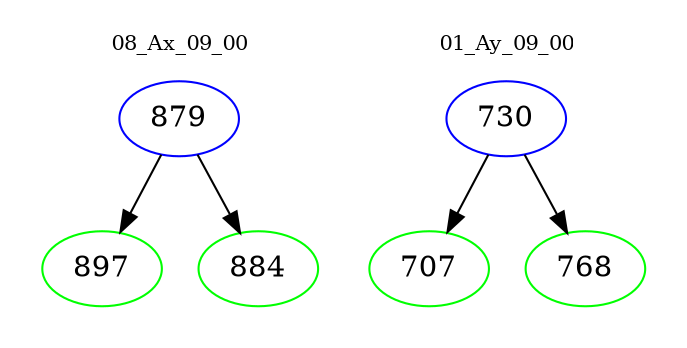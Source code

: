 digraph{
subgraph cluster_0 {
color = white
label = "08_Ax_09_00";
fontsize=10;
T0_879 [label="879", color="blue"]
T0_879 -> T0_897 [color="black"]
T0_897 [label="897", color="green"]
T0_879 -> T0_884 [color="black"]
T0_884 [label="884", color="green"]
}
subgraph cluster_1 {
color = white
label = "01_Ay_09_00";
fontsize=10;
T1_730 [label="730", color="blue"]
T1_730 -> T1_707 [color="black"]
T1_707 [label="707", color="green"]
T1_730 -> T1_768 [color="black"]
T1_768 [label="768", color="green"]
}
}
